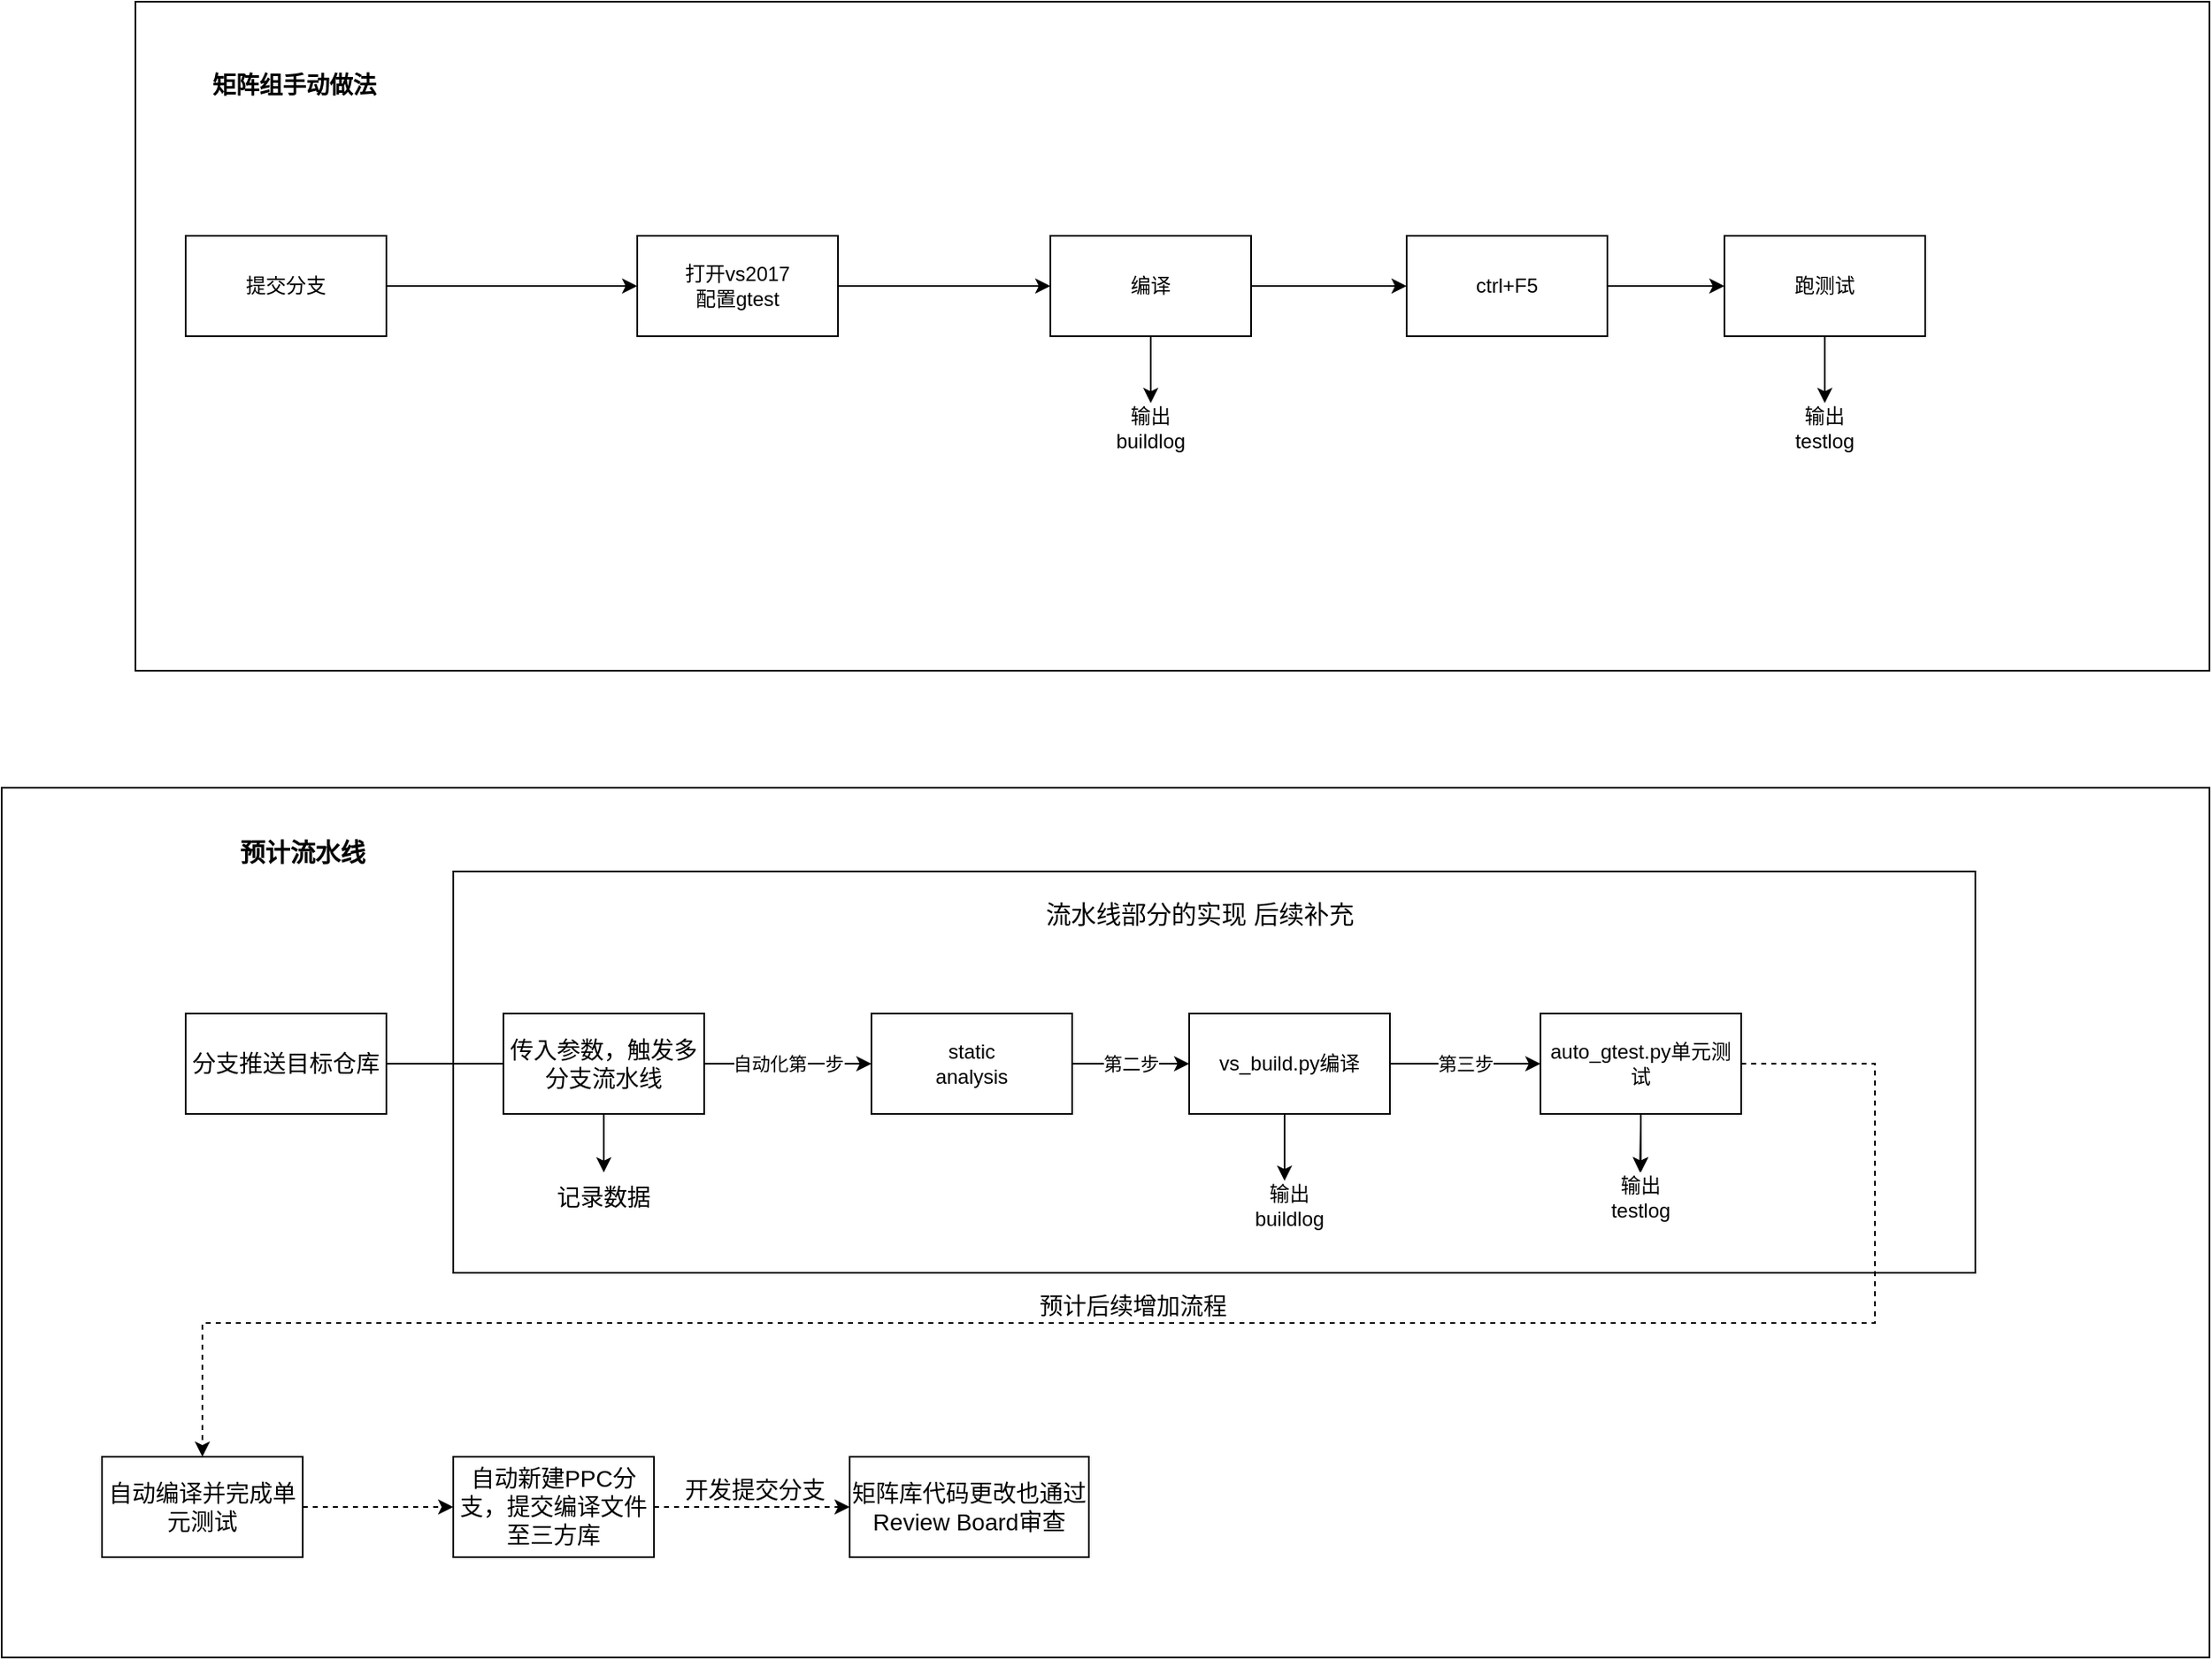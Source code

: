 <mxfile version="20.5.3" type="github">
  <diagram id="83ruov8SGA-GgQLWP6Rh" name="Page-1">
    <mxGraphModel dx="2249" dy="794" grid="1" gridSize="10" guides="1" tooltips="1" connect="1" arrows="1" fold="1" page="1" pageScale="1" pageWidth="827" pageHeight="1169" math="0" shadow="0">
      <root>
        <mxCell id="0" />
        <mxCell id="1" parent="0" />
        <mxCell id="CFufstt4zU-mSJyrU1qk-57" value="" style="rounded=0;whiteSpace=wrap;html=1;fontSize=14;" vertex="1" parent="1">
          <mxGeometry x="-40" y="590" width="1320" height="520" as="geometry" />
        </mxCell>
        <mxCell id="CFufstt4zU-mSJyrU1qk-58" value="" style="rounded=0;whiteSpace=wrap;html=1;fontSize=15;" vertex="1" parent="1">
          <mxGeometry x="230" y="640" width="910" height="240" as="geometry" />
        </mxCell>
        <mxCell id="CFufstt4zU-mSJyrU1qk-17" value="" style="rounded=0;whiteSpace=wrap;html=1;" vertex="1" parent="1">
          <mxGeometry x="40" y="120" width="1240" height="400" as="geometry" />
        </mxCell>
        <mxCell id="CFufstt4zU-mSJyrU1qk-3" value="" style="edgeStyle=orthogonalEdgeStyle;rounded=0;orthogonalLoop=1;jettySize=auto;html=1;entryX=0;entryY=0.5;entryDx=0;entryDy=0;" edge="1" parent="1" source="CFufstt4zU-mSJyrU1qk-1" target="CFufstt4zU-mSJyrU1qk-5">
          <mxGeometry relative="1" as="geometry">
            <mxPoint x="330" y="290" as="targetPoint" />
          </mxGeometry>
        </mxCell>
        <mxCell id="CFufstt4zU-mSJyrU1qk-1" value="提交分支" style="rounded=0;whiteSpace=wrap;html=1;" vertex="1" parent="1">
          <mxGeometry x="70" y="260" width="120" height="60" as="geometry" />
        </mxCell>
        <mxCell id="CFufstt4zU-mSJyrU1qk-8" value="" style="edgeStyle=orthogonalEdgeStyle;rounded=0;orthogonalLoop=1;jettySize=auto;html=1;" edge="1" parent="1" source="CFufstt4zU-mSJyrU1qk-5" target="CFufstt4zU-mSJyrU1qk-7">
          <mxGeometry relative="1" as="geometry" />
        </mxCell>
        <mxCell id="CFufstt4zU-mSJyrU1qk-5" value="打开vs2017&lt;br&gt;配置gtest" style="rounded=0;whiteSpace=wrap;html=1;" vertex="1" parent="1">
          <mxGeometry x="340" y="260" width="120" height="60" as="geometry" />
        </mxCell>
        <mxCell id="CFufstt4zU-mSJyrU1qk-10" value="" style="edgeStyle=orthogonalEdgeStyle;rounded=0;orthogonalLoop=1;jettySize=auto;html=1;" edge="1" parent="1" source="CFufstt4zU-mSJyrU1qk-7" target="CFufstt4zU-mSJyrU1qk-9">
          <mxGeometry relative="1" as="geometry" />
        </mxCell>
        <mxCell id="CFufstt4zU-mSJyrU1qk-7" value="编译" style="rounded=0;whiteSpace=wrap;html=1;" vertex="1" parent="1">
          <mxGeometry x="587" y="260" width="120" height="60" as="geometry" />
        </mxCell>
        <mxCell id="CFufstt4zU-mSJyrU1qk-14" value="" style="edgeStyle=orthogonalEdgeStyle;rounded=0;orthogonalLoop=1;jettySize=auto;html=1;" edge="1" parent="1" source="CFufstt4zU-mSJyrU1qk-9" target="CFufstt4zU-mSJyrU1qk-13">
          <mxGeometry relative="1" as="geometry" />
        </mxCell>
        <mxCell id="CFufstt4zU-mSJyrU1qk-9" value="ctrl+F5" style="rounded=0;whiteSpace=wrap;html=1;" vertex="1" parent="1">
          <mxGeometry x="800" y="260" width="120" height="60" as="geometry" />
        </mxCell>
        <mxCell id="CFufstt4zU-mSJyrU1qk-11" value="" style="endArrow=classic;html=1;rounded=0;exitX=0.5;exitY=1;exitDx=0;exitDy=0;entryX=0.5;entryY=0;entryDx=0;entryDy=0;" edge="1" parent="1" source="CFufstt4zU-mSJyrU1qk-7" target="CFufstt4zU-mSJyrU1qk-12">
          <mxGeometry width="50" height="50" relative="1" as="geometry">
            <mxPoint x="730" y="410" as="sourcePoint" />
            <mxPoint x="767" y="360" as="targetPoint" />
          </mxGeometry>
        </mxCell>
        <mxCell id="CFufstt4zU-mSJyrU1qk-12" value="输出buildlog" style="text;html=1;strokeColor=none;fillColor=none;align=center;verticalAlign=middle;whiteSpace=wrap;rounded=0;" vertex="1" parent="1">
          <mxGeometry x="617" y="360" width="60" height="30" as="geometry" />
        </mxCell>
        <mxCell id="CFufstt4zU-mSJyrU1qk-13" value="跑测试" style="rounded=0;whiteSpace=wrap;html=1;" vertex="1" parent="1">
          <mxGeometry x="990" y="260" width="120" height="60" as="geometry" />
        </mxCell>
        <mxCell id="CFufstt4zU-mSJyrU1qk-15" value="" style="endArrow=classic;html=1;rounded=0;exitX=0.5;exitY=1;exitDx=0;exitDy=0;entryX=0.5;entryY=0;entryDx=0;entryDy=0;" edge="1" parent="1" source="CFufstt4zU-mSJyrU1qk-13" target="CFufstt4zU-mSJyrU1qk-16">
          <mxGeometry width="50" height="50" relative="1" as="geometry">
            <mxPoint x="1000" y="340" as="sourcePoint" />
            <mxPoint x="1160" y="360" as="targetPoint" />
          </mxGeometry>
        </mxCell>
        <mxCell id="CFufstt4zU-mSJyrU1qk-16" value="输出testlog" style="text;html=1;strokeColor=none;fillColor=none;align=center;verticalAlign=middle;whiteSpace=wrap;rounded=0;" vertex="1" parent="1">
          <mxGeometry x="1020" y="360" width="60" height="30" as="geometry" />
        </mxCell>
        <mxCell id="CFufstt4zU-mSJyrU1qk-18" value="矩阵组手动做法" style="text;html=1;strokeColor=none;fillColor=none;align=center;verticalAlign=middle;whiteSpace=wrap;rounded=0;fontStyle=1;fontSize=14;" vertex="1" parent="1">
          <mxGeometry x="80" y="150" width="110" height="40" as="geometry" />
        </mxCell>
        <mxCell id="CFufstt4zU-mSJyrU1qk-20" value="自动化第一步" style="edgeStyle=orthogonalEdgeStyle;rounded=0;orthogonalLoop=1;jettySize=auto;html=1;startArrow=none;" edge="1" parent="1" source="CFufstt4zU-mSJyrU1qk-43" target="CFufstt4zU-mSJyrU1qk-24">
          <mxGeometry relative="1" as="geometry" />
        </mxCell>
        <mxCell id="CFufstt4zU-mSJyrU1qk-22" value="分支推送目标仓库" style="rounded=0;whiteSpace=wrap;html=1;fontSize=14;" vertex="1" parent="1">
          <mxGeometry x="70" y="725" width="120" height="60" as="geometry" />
        </mxCell>
        <mxCell id="CFufstt4zU-mSJyrU1qk-23" value="第二步" style="edgeStyle=orthogonalEdgeStyle;rounded=0;orthogonalLoop=1;jettySize=auto;html=1;" edge="1" parent="1" source="CFufstt4zU-mSJyrU1qk-24" target="CFufstt4zU-mSJyrU1qk-26">
          <mxGeometry relative="1" as="geometry" />
        </mxCell>
        <mxCell id="CFufstt4zU-mSJyrU1qk-24" value="static&lt;br&gt;analysis" style="rounded=0;whiteSpace=wrap;html=1;" vertex="1" parent="1">
          <mxGeometry x="480" y="725" width="120" height="60" as="geometry" />
        </mxCell>
        <mxCell id="CFufstt4zU-mSJyrU1qk-25" value="第三步" style="edgeStyle=orthogonalEdgeStyle;rounded=0;orthogonalLoop=1;jettySize=auto;html=1;entryX=0;entryY=0.5;entryDx=0;entryDy=0;" edge="1" parent="1" source="CFufstt4zU-mSJyrU1qk-26" target="CFufstt4zU-mSJyrU1qk-30">
          <mxGeometry relative="1" as="geometry">
            <mxPoint x="857" y="755" as="targetPoint" />
          </mxGeometry>
        </mxCell>
        <mxCell id="CFufstt4zU-mSJyrU1qk-26" value="vs_build.py编译" style="rounded=0;whiteSpace=wrap;html=1;" vertex="1" parent="1">
          <mxGeometry x="670" y="725" width="120" height="60" as="geometry" />
        </mxCell>
        <mxCell id="CFufstt4zU-mSJyrU1qk-49" value="" style="edgeStyle=orthogonalEdgeStyle;rounded=0;orthogonalLoop=1;jettySize=auto;html=1;fontSize=14;" edge="1" parent="1" source="CFufstt4zU-mSJyrU1qk-30" target="CFufstt4zU-mSJyrU1qk-35">
          <mxGeometry relative="1" as="geometry" />
        </mxCell>
        <mxCell id="CFufstt4zU-mSJyrU1qk-30" value="auto_gtest.py单元测试" style="rounded=0;whiteSpace=wrap;html=1;" vertex="1" parent="1">
          <mxGeometry x="880" y="725" width="120" height="60" as="geometry" />
        </mxCell>
        <mxCell id="CFufstt4zU-mSJyrU1qk-31" value="" style="endArrow=classic;html=1;rounded=0;" edge="1" parent="1">
          <mxGeometry width="50" height="50" relative="1" as="geometry">
            <mxPoint x="727" y="785" as="sourcePoint" />
            <mxPoint x="727" y="825" as="targetPoint" />
          </mxGeometry>
        </mxCell>
        <mxCell id="CFufstt4zU-mSJyrU1qk-32" value="输出buildlog" style="text;html=1;strokeColor=none;fillColor=none;align=center;verticalAlign=middle;whiteSpace=wrap;rounded=0;" vertex="1" parent="1">
          <mxGeometry x="700" y="825" width="60" height="30" as="geometry" />
        </mxCell>
        <mxCell id="CFufstt4zU-mSJyrU1qk-34" value="" style="endArrow=classic;html=1;rounded=0;" edge="1" parent="1">
          <mxGeometry width="50" height="50" relative="1" as="geometry">
            <mxPoint x="940" y="790" as="sourcePoint" />
            <mxPoint x="939.5" y="820" as="targetPoint" />
          </mxGeometry>
        </mxCell>
        <mxCell id="CFufstt4zU-mSJyrU1qk-35" value="输出testlog" style="text;html=1;strokeColor=none;fillColor=none;align=center;verticalAlign=middle;whiteSpace=wrap;rounded=0;" vertex="1" parent="1">
          <mxGeometry x="910" y="820" width="60" height="30" as="geometry" />
        </mxCell>
        <mxCell id="CFufstt4zU-mSJyrU1qk-36" value="预计流水线" style="text;html=1;strokeColor=none;fillColor=none;align=center;verticalAlign=middle;whiteSpace=wrap;rounded=0;fontStyle=1;fontSize=15;" vertex="1" parent="1">
          <mxGeometry x="80" y="615" width="120" height="25" as="geometry" />
        </mxCell>
        <mxCell id="CFufstt4zU-mSJyrU1qk-43" value="传入参数，触发多分支流水线" style="rounded=0;whiteSpace=wrap;html=1;fontSize=14;" vertex="1" parent="1">
          <mxGeometry x="260" y="725" width="120" height="60" as="geometry" />
        </mxCell>
        <mxCell id="CFufstt4zU-mSJyrU1qk-44" value="" style="edgeStyle=orthogonalEdgeStyle;rounded=0;orthogonalLoop=1;jettySize=auto;html=1;endArrow=none;" edge="1" parent="1" source="CFufstt4zU-mSJyrU1qk-22" target="CFufstt4zU-mSJyrU1qk-43">
          <mxGeometry relative="1" as="geometry">
            <mxPoint x="190" y="755" as="sourcePoint" />
            <mxPoint x="480" y="755" as="targetPoint" />
          </mxGeometry>
        </mxCell>
        <mxCell id="CFufstt4zU-mSJyrU1qk-46" value="" style="endArrow=classic;html=1;rounded=0;fontSize=14;exitX=0.5;exitY=1;exitDx=0;exitDy=0;" edge="1" parent="1" source="CFufstt4zU-mSJyrU1qk-43" target="CFufstt4zU-mSJyrU1qk-47">
          <mxGeometry width="50" height="50" relative="1" as="geometry">
            <mxPoint x="290" y="890" as="sourcePoint" />
            <mxPoint x="320" y="820" as="targetPoint" />
          </mxGeometry>
        </mxCell>
        <mxCell id="CFufstt4zU-mSJyrU1qk-47" value="记录数据" style="text;html=1;strokeColor=none;fillColor=none;align=center;verticalAlign=middle;whiteSpace=wrap;rounded=0;fontSize=14;" vertex="1" parent="1">
          <mxGeometry x="290" y="820" width="60" height="30" as="geometry" />
        </mxCell>
        <mxCell id="CFufstt4zU-mSJyrU1qk-50" value="" style="endArrow=classic;html=1;rounded=0;fontSize=14;exitX=1;exitY=0.5;exitDx=0;exitDy=0;dashed=1;" edge="1" parent="1" source="CFufstt4zU-mSJyrU1qk-30">
          <mxGeometry width="50" height="50" relative="1" as="geometry">
            <mxPoint x="1000" y="1040" as="sourcePoint" />
            <mxPoint x="80" y="990" as="targetPoint" />
            <Array as="points">
              <mxPoint x="1080" y="755" />
              <mxPoint x="1080" y="910" />
              <mxPoint x="80" y="910" />
              <mxPoint x="80" y="990" />
            </Array>
          </mxGeometry>
        </mxCell>
        <mxCell id="CFufstt4zU-mSJyrU1qk-51" value="预计后续增加流程" style="edgeLabel;html=1;align=center;verticalAlign=middle;resizable=0;points=[];fontSize=14;" vertex="1" connectable="0" parent="CFufstt4zU-mSJyrU1qk-50">
          <mxGeometry x="0.033" y="2" relative="1" as="geometry">
            <mxPoint y="-12" as="offset" />
          </mxGeometry>
        </mxCell>
        <mxCell id="CFufstt4zU-mSJyrU1qk-52" value="自动编译并完成单元测试" style="rounded=0;whiteSpace=wrap;html=1;fontSize=14;" vertex="1" parent="1">
          <mxGeometry x="20" y="990" width="120" height="60" as="geometry" />
        </mxCell>
        <mxCell id="CFufstt4zU-mSJyrU1qk-53" value="自动新建PPC分支，提交编译文件至三方库" style="rounded=0;whiteSpace=wrap;html=1;fontSize=14;" vertex="1" parent="1">
          <mxGeometry x="230" y="990" width="120" height="60" as="geometry" />
        </mxCell>
        <mxCell id="CFufstt4zU-mSJyrU1qk-54" value="" style="endArrow=classic;html=1;rounded=0;dashed=1;fontSize=14;exitX=1;exitY=0.5;exitDx=0;exitDy=0;entryX=0;entryY=0.5;entryDx=0;entryDy=0;" edge="1" parent="1" source="CFufstt4zU-mSJyrU1qk-52" target="CFufstt4zU-mSJyrU1qk-53">
          <mxGeometry width="50" height="50" relative="1" as="geometry">
            <mxPoint x="150" y="1010" as="sourcePoint" />
            <mxPoint x="200" y="960" as="targetPoint" />
          </mxGeometry>
        </mxCell>
        <mxCell id="CFufstt4zU-mSJyrU1qk-55" value="矩阵库代码更改也通过Review Board审查" style="rounded=0;whiteSpace=wrap;html=1;fontSize=14;" vertex="1" parent="1">
          <mxGeometry x="467" y="990" width="143" height="60" as="geometry" />
        </mxCell>
        <mxCell id="CFufstt4zU-mSJyrU1qk-56" value="开发提交分支" style="endArrow=classic;html=1;rounded=0;dashed=1;fontSize=14;exitX=1;exitY=0.5;exitDx=0;exitDy=0;entryX=0;entryY=0.5;entryDx=0;entryDy=0;" edge="1" parent="1" source="CFufstt4zU-mSJyrU1qk-53" target="CFufstt4zU-mSJyrU1qk-55">
          <mxGeometry x="0.026" y="10" width="50" height="50" relative="1" as="geometry">
            <mxPoint x="420" y="1040" as="sourcePoint" />
            <mxPoint x="470" y="990" as="targetPoint" />
            <Array as="points">
              <mxPoint x="420" y="1020" />
            </Array>
            <mxPoint as="offset" />
          </mxGeometry>
        </mxCell>
        <mxCell id="CFufstt4zU-mSJyrU1qk-59" value="流水线部分的实现 后续补充" style="text;html=1;strokeColor=none;fillColor=none;align=center;verticalAlign=middle;whiteSpace=wrap;rounded=0;fontSize=15;" vertex="1" parent="1">
          <mxGeometry x="580" y="650" width="193" height="30" as="geometry" />
        </mxCell>
      </root>
    </mxGraphModel>
  </diagram>
</mxfile>
